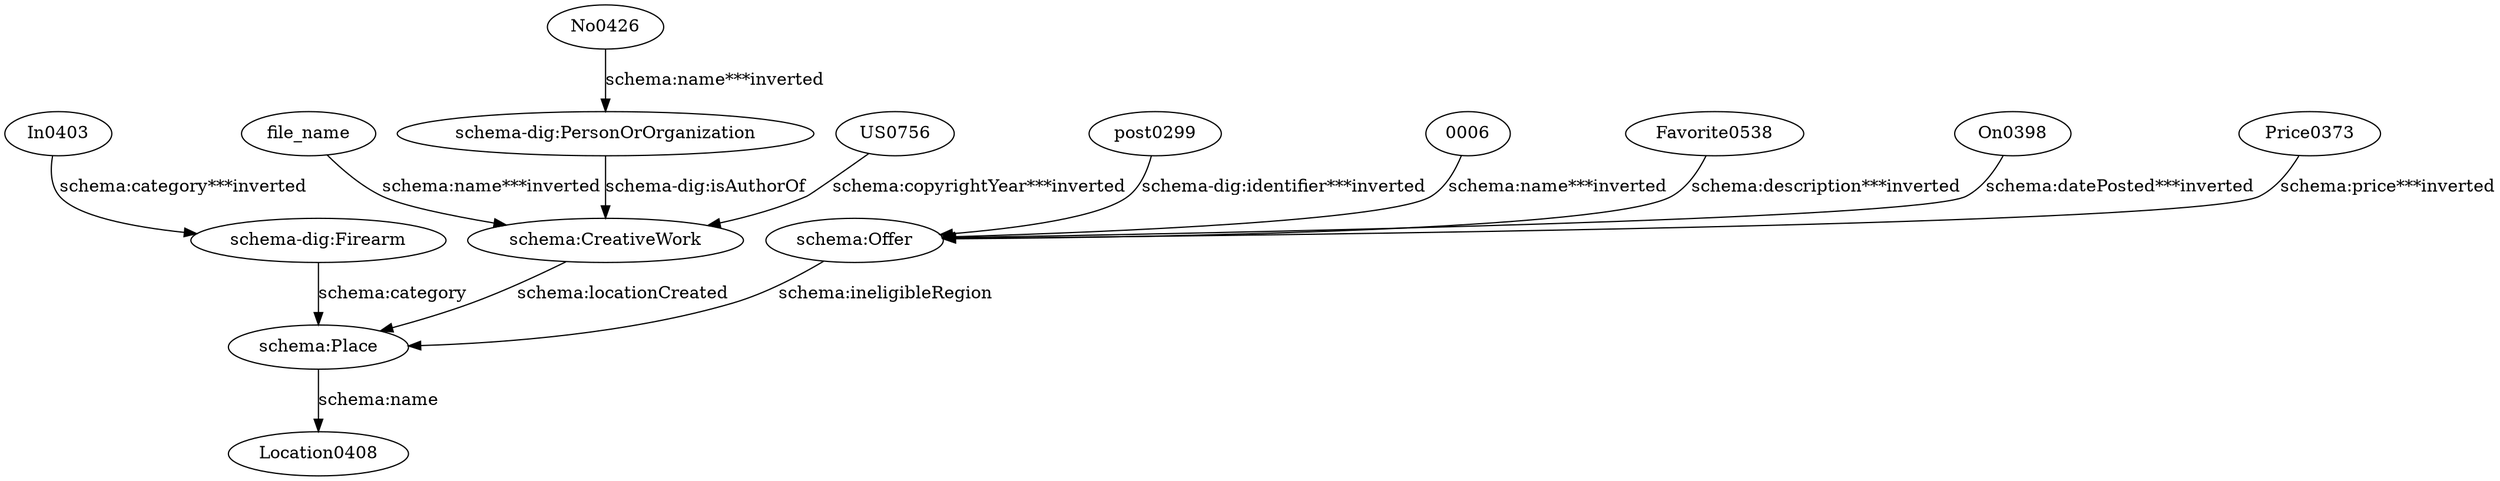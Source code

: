 digraph {
  "0006" [type=attribute_name,label="0006"]
  "schema:Offer1" [type=class_uri,label="schema:Offer"]
  Favorite0538 [type=attribute_name,label=Favorite0538]
  In0403 [type=attribute_name,label=In0403]
  "schema-dig:Firearm1" [type=class_uri,label="schema-dig:Firearm"]
  No0426 [type=attribute_name,label=No0426]
  "schema-dig:PersonOrOrganization1" [type=class_uri,label="schema-dig:PersonOrOrganization"]
  On0398 [type=attribute_name,label=On0398]
  Price0373 [type=attribute_name,label=Price0373]
  US0756 [type=attribute_name,label=US0756]
  "schema:CreativeWork1" [type=class_uri,label="schema:CreativeWork"]
  file_name [type=attribute_name,label=file_name]
  post0299 [type=attribute_name,label=post0299]
  "schema:Place1" [type=class_uri,label="schema:Place"]
  Location0408 [type=attribute_name,label=Location0408]
  "0006" -> "schema:Offer1" [type=st_property_uri,label="schema:name***inverted",weight=1]
  Favorite0538 -> "schema:Offer1" [type=st_property_uri,label="schema:description***inverted",weight=1]
  In0403 -> "schema-dig:Firearm1" [type=st_property_uri,label="schema:category***inverted",weight=1]
  No0426 -> "schema-dig:PersonOrOrganization1" [type=st_property_uri,label="schema:name***inverted",weight=1]
  On0398 -> "schema:Offer1" [type=st_property_uri,label="schema:datePosted***inverted",weight=1]
  Price0373 -> "schema:Offer1" [type=st_property_uri,label="schema:price***inverted",weight=1]
  US0756 -> "schema:CreativeWork1" [type=st_property_uri,label="schema:copyrightYear***inverted",weight=1]
  file_name -> "schema:CreativeWork1" [type=st_property_uri,label="schema:name***inverted",weight=1]
  post0299 -> "schema:Offer1" [type=st_property_uri,label="schema-dig:identifier***inverted",weight=1]
  "schema-dig:Firearm1" -> "schema:Place1" [label="schema:category",type=inherited,weight=300]
  "schema-dig:PersonOrOrganization1" -> "schema:CreativeWork1" [label="schema-dig:isAuthorOf",type=direct_property_uri,weight=100]
  "schema:CreativeWork1" -> "schema:Place1" [label="schema:locationCreated",type=direct_property_uri,weight=100]
  "schema:Offer1" -> "schema:Place1" [label="schema:ineligibleRegion",type=direct_property_uri,weight=100]
  "schema:Place1" -> Location0408 [label="schema:name",type=st_property_uri]
}
